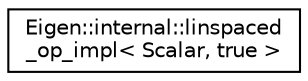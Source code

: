 digraph "Graphical Class Hierarchy"
{
  edge [fontname="Helvetica",fontsize="10",labelfontname="Helvetica",labelfontsize="10"];
  node [fontname="Helvetica",fontsize="10",shape=record];
  rankdir="LR";
  Node1 [label="Eigen::internal::linspaced\l_op_impl\< Scalar, true \>",height=0.2,width=0.4,color="black", fillcolor="white", style="filled",URL="$struct_eigen_1_1internal_1_1linspaced__op__impl_3_01_scalar_00_01true_01_4.html"];
}
